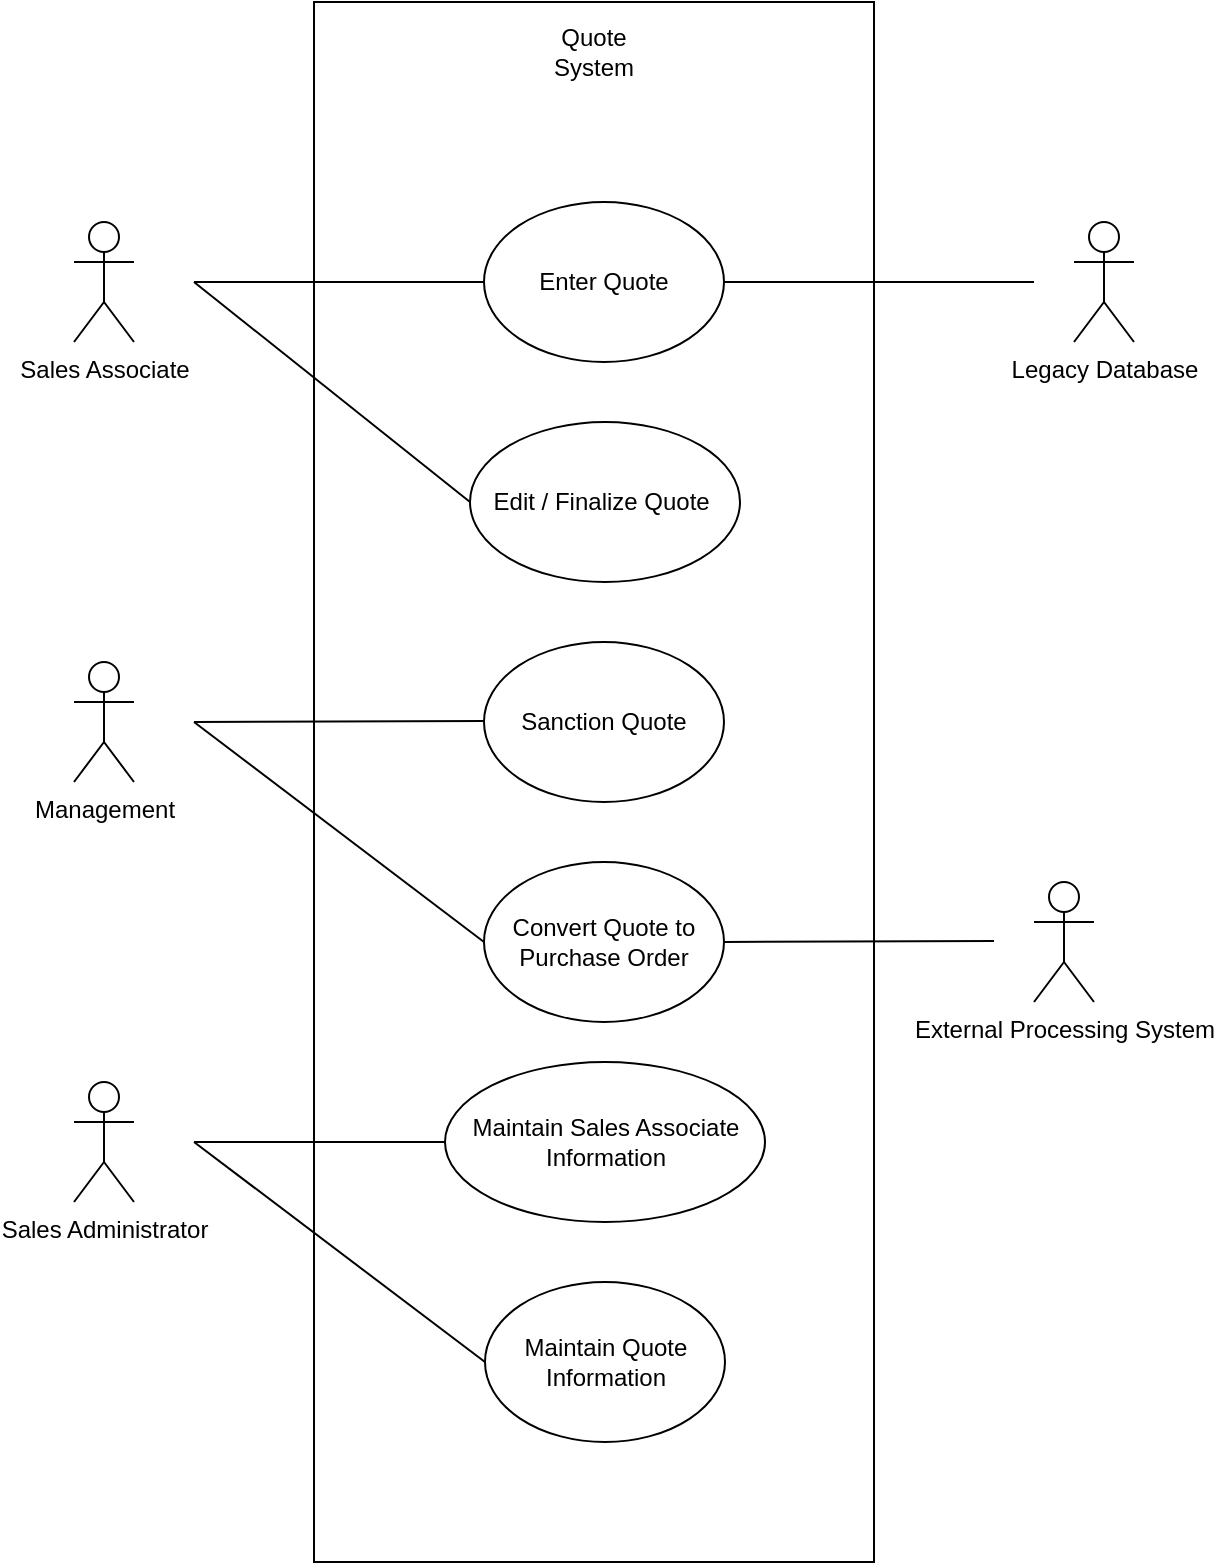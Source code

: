 <mxfile version="20.0.4" type="github">
  <diagram name="Page-1" id="c4acf3e9-155e-7222-9cf6-157b1a14988f">
    <mxGraphModel dx="1038" dy="579" grid="1" gridSize="10" guides="1" tooltips="1" connect="1" arrows="1" fold="1" page="1" pageScale="1" pageWidth="850" pageHeight="1100" background="none" math="0" shadow="0">
      <root>
        <mxCell id="0" />
        <mxCell id="1" parent="0" />
        <mxCell id="FezFrEVFPkkrvr08wymm-35" value="" style="rounded=0;whiteSpace=wrap;html=1;" vertex="1" parent="1">
          <mxGeometry x="280" y="100" width="280" height="780" as="geometry" />
        </mxCell>
        <mxCell id="FezFrEVFPkkrvr08wymm-1" value="Sales Associate" style="shape=umlActor;verticalLabelPosition=bottom;verticalAlign=top;html=1;outlineConnect=0;" vertex="1" parent="1">
          <mxGeometry x="160" y="210" width="30" height="60" as="geometry" />
        </mxCell>
        <mxCell id="FezFrEVFPkkrvr08wymm-2" value="Legacy Database" style="shape=umlActor;verticalLabelPosition=bottom;verticalAlign=top;html=1;outlineConnect=0;" vertex="1" parent="1">
          <mxGeometry x="660" y="210" width="30" height="60" as="geometry" />
        </mxCell>
        <mxCell id="FezFrEVFPkkrvr08wymm-3" value="Enter Quote" style="ellipse;whiteSpace=wrap;html=1;" vertex="1" parent="1">
          <mxGeometry x="365" y="200" width="120" height="80" as="geometry" />
        </mxCell>
        <mxCell id="FezFrEVFPkkrvr08wymm-5" value="" style="endArrow=none;html=1;rounded=0;entryX=0;entryY=0.5;entryDx=0;entryDy=0;" edge="1" parent="1" target="FezFrEVFPkkrvr08wymm-3">
          <mxGeometry width="50" height="50" relative="1" as="geometry">
            <mxPoint x="220" y="240" as="sourcePoint" />
            <mxPoint x="470" y="445" as="targetPoint" />
            <Array as="points" />
          </mxGeometry>
        </mxCell>
        <mxCell id="FezFrEVFPkkrvr08wymm-7" value="" style="endArrow=none;html=1;rounded=0;exitX=1;exitY=0.5;exitDx=0;exitDy=0;" edge="1" parent="1" source="FezFrEVFPkkrvr08wymm-3">
          <mxGeometry width="50" height="50" relative="1" as="geometry">
            <mxPoint x="490" y="294.5" as="sourcePoint" />
            <mxPoint x="640" y="240" as="targetPoint" />
            <Array as="points" />
          </mxGeometry>
        </mxCell>
        <mxCell id="FezFrEVFPkkrvr08wymm-8" value="Sales Administrator" style="shape=umlActor;verticalLabelPosition=bottom;verticalAlign=top;html=1;outlineConnect=0;" vertex="1" parent="1">
          <mxGeometry x="160" y="640" width="30" height="60" as="geometry" />
        </mxCell>
        <mxCell id="FezFrEVFPkkrvr08wymm-9" value="Edit / Finalize Quote&amp;nbsp;" style="ellipse;whiteSpace=wrap;html=1;" vertex="1" parent="1">
          <mxGeometry x="358" y="310" width="135" height="80" as="geometry" />
        </mxCell>
        <mxCell id="FezFrEVFPkkrvr08wymm-10" value="Convert Quote to Purchase Order" style="ellipse;whiteSpace=wrap;html=1;" vertex="1" parent="1">
          <mxGeometry x="365" y="530" width="120" height="80" as="geometry" />
        </mxCell>
        <mxCell id="FezFrEVFPkkrvr08wymm-11" value="Maintain Sales Associate Information" style="ellipse;whiteSpace=wrap;html=1;" vertex="1" parent="1">
          <mxGeometry x="345.5" y="630" width="160" height="80" as="geometry" />
        </mxCell>
        <mxCell id="FezFrEVFPkkrvr08wymm-12" value="Maintain Quote Information" style="ellipse;whiteSpace=wrap;html=1;" vertex="1" parent="1">
          <mxGeometry x="365.5" y="740" width="120" height="80" as="geometry" />
        </mxCell>
        <mxCell id="FezFrEVFPkkrvr08wymm-13" value="External Processing System" style="shape=umlActor;verticalLabelPosition=bottom;verticalAlign=top;html=1;outlineConnect=0;" vertex="1" parent="1">
          <mxGeometry x="640" y="540" width="30" height="60" as="geometry" />
        </mxCell>
        <mxCell id="FezFrEVFPkkrvr08wymm-14" value="" style="endArrow=none;html=1;rounded=0;entryX=0;entryY=0.5;entryDx=0;entryDy=0;exitX=1;exitY=0.5;exitDx=0;exitDy=0;" edge="1" parent="1" source="FezFrEVFPkkrvr08wymm-10">
          <mxGeometry width="50" height="50" relative="1" as="geometry">
            <mxPoint x="490" y="570" as="sourcePoint" />
            <mxPoint x="620" y="569.5" as="targetPoint" />
            <Array as="points" />
          </mxGeometry>
        </mxCell>
        <mxCell id="FezFrEVFPkkrvr08wymm-17" value="Management" style="shape=umlActor;verticalLabelPosition=bottom;verticalAlign=top;html=1;outlineConnect=0;" vertex="1" parent="1">
          <mxGeometry x="160" y="430" width="30" height="60" as="geometry" />
        </mxCell>
        <mxCell id="FezFrEVFPkkrvr08wymm-19" value="" style="endArrow=none;html=1;rounded=0;entryX=0;entryY=0.5;entryDx=0;entryDy=0;" edge="1" parent="1" target="FezFrEVFPkkrvr08wymm-9">
          <mxGeometry width="50" height="50" relative="1" as="geometry">
            <mxPoint x="220" y="240" as="sourcePoint" />
            <mxPoint x="450" y="360" as="targetPoint" />
          </mxGeometry>
        </mxCell>
        <mxCell id="FezFrEVFPkkrvr08wymm-20" value="Sanction Quote" style="ellipse;whiteSpace=wrap;html=1;" vertex="1" parent="1">
          <mxGeometry x="365" y="420" width="120" height="80" as="geometry" />
        </mxCell>
        <mxCell id="FezFrEVFPkkrvr08wymm-22" value="" style="endArrow=none;html=1;rounded=0;" edge="1" parent="1">
          <mxGeometry width="50" height="50" relative="1" as="geometry">
            <mxPoint x="220" y="460" as="sourcePoint" />
            <mxPoint x="365.5" y="459.5" as="targetPoint" />
            <Array as="points" />
          </mxGeometry>
        </mxCell>
        <mxCell id="FezFrEVFPkkrvr08wymm-32" value="" style="endArrow=none;html=1;rounded=0;strokeColor=default;entryX=0;entryY=0.5;entryDx=0;entryDy=0;" edge="1" parent="1" target="FezFrEVFPkkrvr08wymm-10">
          <mxGeometry width="50" height="50" relative="1" as="geometry">
            <mxPoint x="220" y="460" as="sourcePoint" />
            <mxPoint x="450" y="360" as="targetPoint" />
          </mxGeometry>
        </mxCell>
        <mxCell id="FezFrEVFPkkrvr08wymm-33" value="" style="endArrow=none;html=1;rounded=0;strokeColor=default;exitX=0;exitY=0.5;exitDx=0;exitDy=0;" edge="1" parent="1" source="FezFrEVFPkkrvr08wymm-11">
          <mxGeometry width="50" height="50" relative="1" as="geometry">
            <mxPoint x="400" y="590" as="sourcePoint" />
            <mxPoint x="220" y="670" as="targetPoint" />
          </mxGeometry>
        </mxCell>
        <mxCell id="FezFrEVFPkkrvr08wymm-34" value="" style="endArrow=none;html=1;rounded=0;strokeColor=default;exitX=0;exitY=0.5;exitDx=0;exitDy=0;" edge="1" parent="1" source="FezFrEVFPkkrvr08wymm-12">
          <mxGeometry width="50" height="50" relative="1" as="geometry">
            <mxPoint x="400" y="590" as="sourcePoint" />
            <mxPoint x="220" y="670" as="targetPoint" />
          </mxGeometry>
        </mxCell>
        <mxCell id="FezFrEVFPkkrvr08wymm-36" value="Quote System" style="text;html=1;strokeColor=none;fillColor=none;align=center;verticalAlign=middle;whiteSpace=wrap;rounded=0;" vertex="1" parent="1">
          <mxGeometry x="390" y="110" width="60" height="30" as="geometry" />
        </mxCell>
      </root>
    </mxGraphModel>
  </diagram>
</mxfile>
